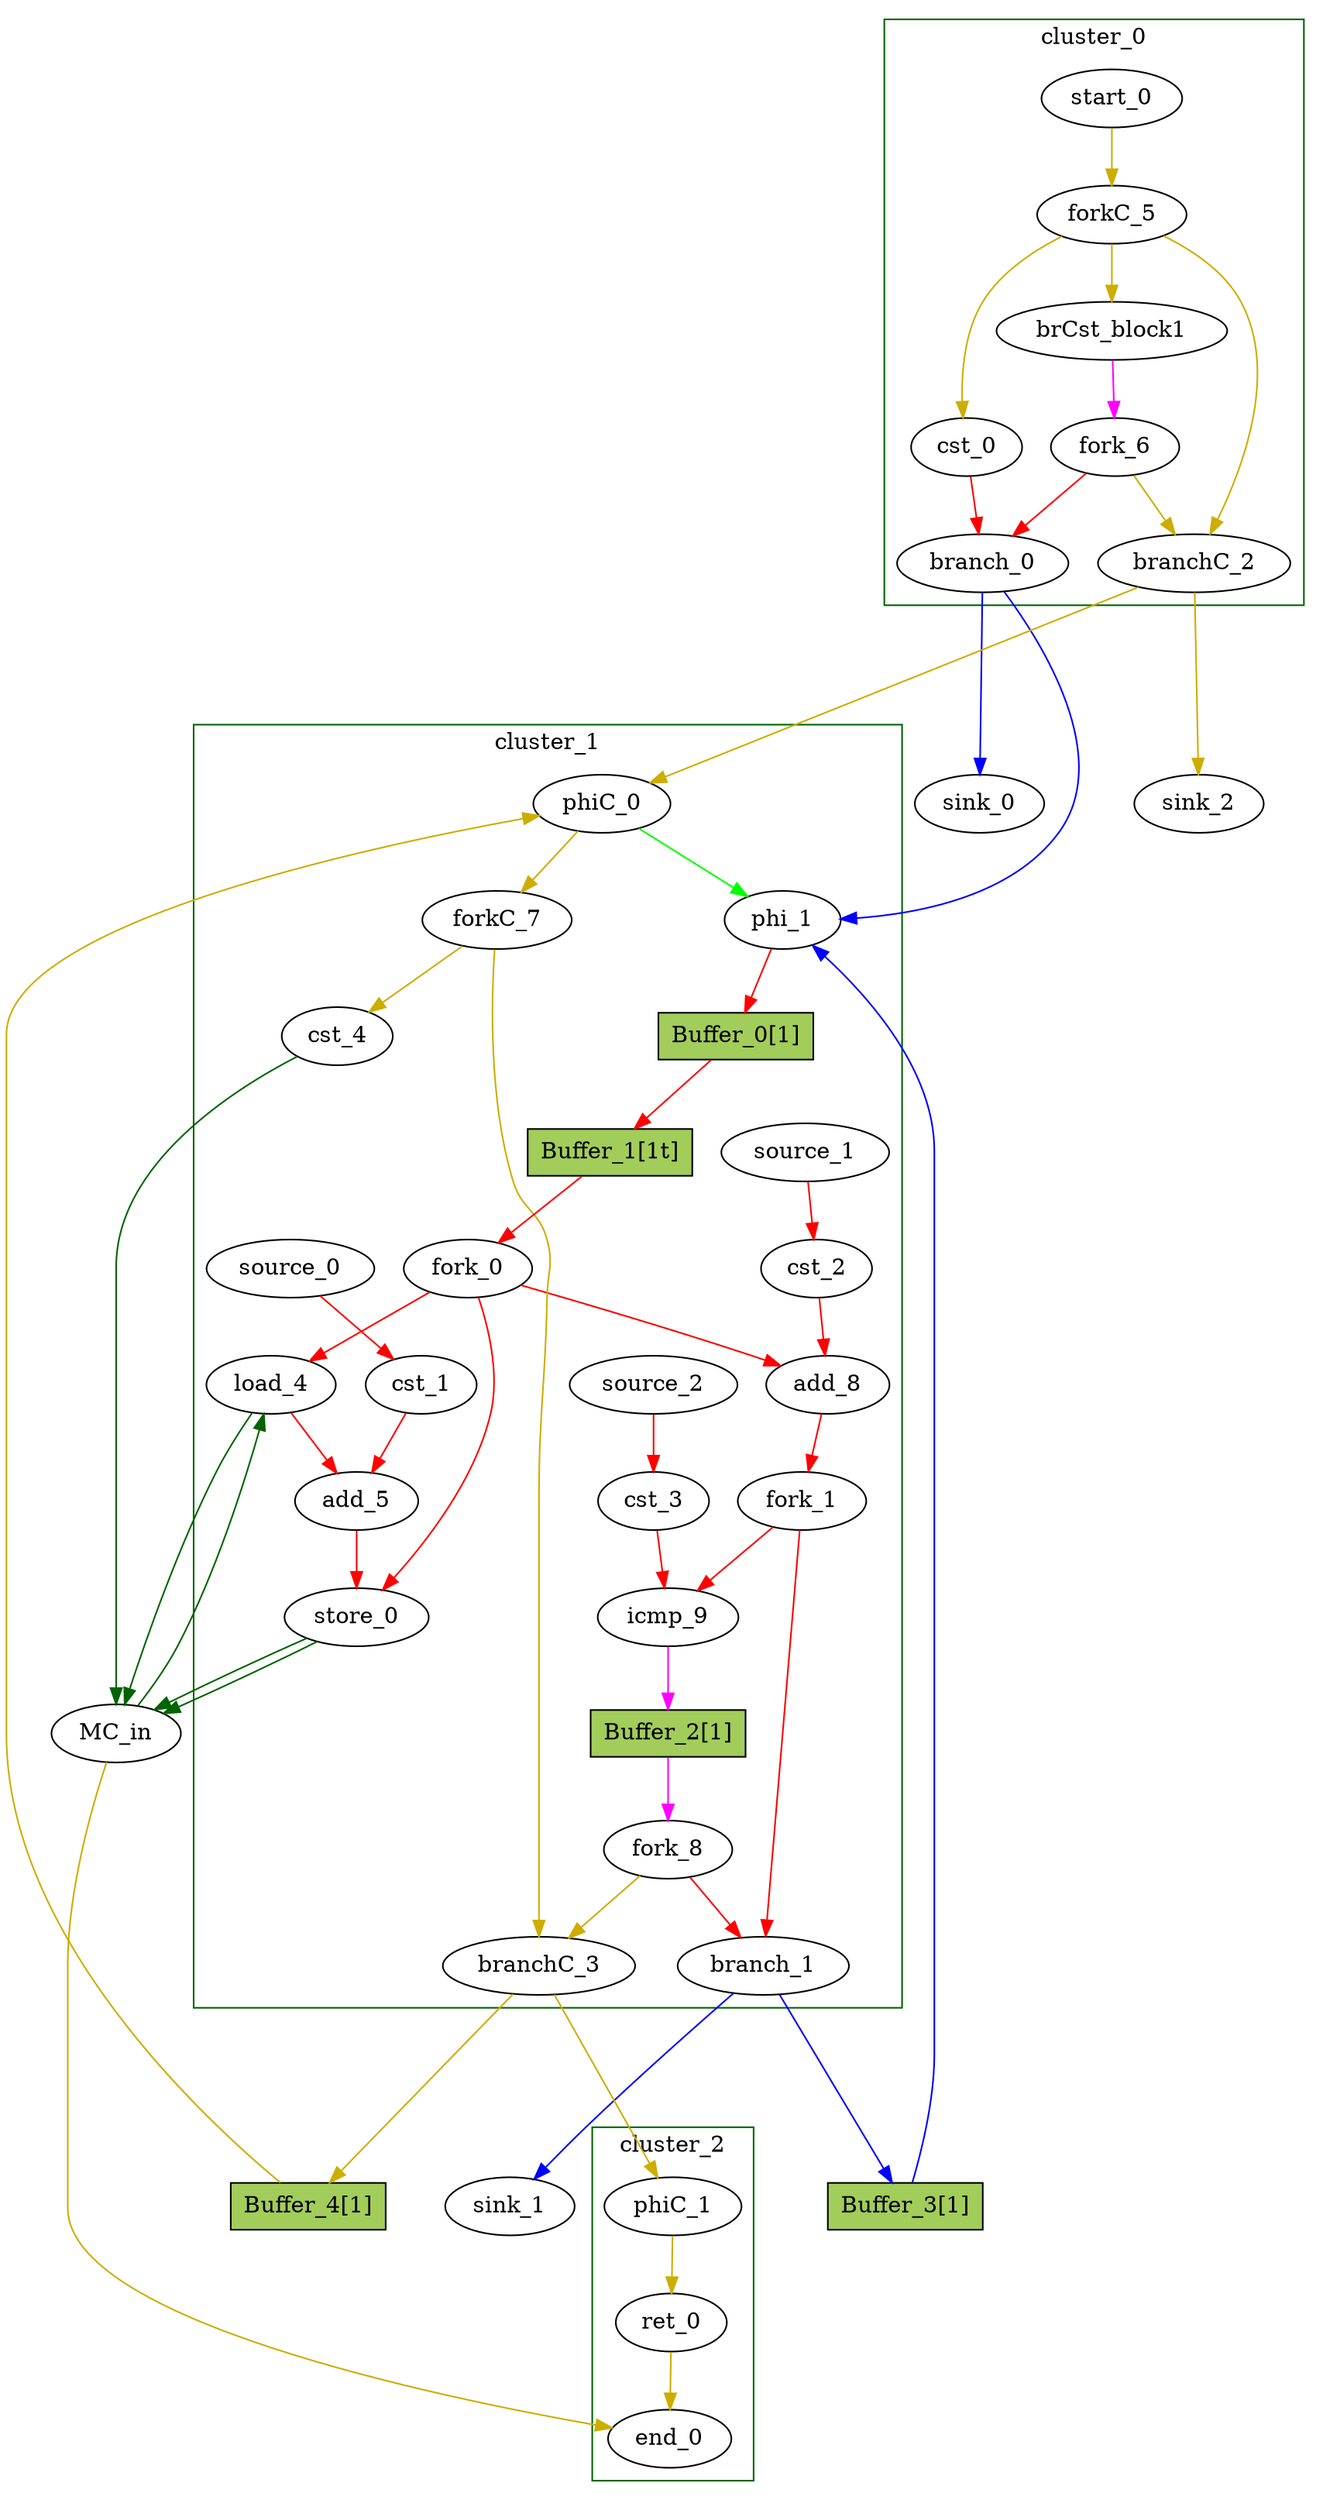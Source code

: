 Digraph G {
	splines=spline;
	subgraph cluster_cluster_1 {
	color = "darkgreen";
label = "cluster_1";
		"phi_1" [type="Mux", in="in1?:1 in2:10 in3:10 ", out="out1:10", bbID=2, delay=1.397];
		"load_4" [type="Operator", in="in1:32 in2:10 ", out="out1:32 out2:10 ", bbID=2, II=1, delay=1.412, latency=2, op="mc_load_op", portId=0];
		"cst_1" [type="Constant", in="in1:32", out="out1:32", bbID=2, value="0xFFFFFFFF"];
		"add_5" [type="Operator", in="in1:32 in2:32 ", out="out1:32 ", bbID=2, II=1, delay=2.287, latency=0, op="add_op"];
		"store_0" [type="Operator", in="in1:32 in2:10 ", out="out1:32 out2:10 ", bbID=2, II=1, delay=0.672, latency=0, op="mc_store_op", portId=0];
		"cst_2" [type="Constant", in="in1:1", out="out1:1", bbID=2, value="0x00000001"];
		"add_8" [type="Operator", in="in1:10 in2:10 ", out="out1:10 ", bbID=2, II=1, delay=2.287, latency=0, op="add_op"];
		"cst_3" [type="Constant", in="in1:10", out="out1:10", bbID=2, value="0x000003E9"];
		"icmp_9" [type="Operator", in="in1:10 in2:10 ", out="out1:1 ", bbID=2, II=1, delay=1.907, latency=0, op="icmp_ult_op"];
		"fork_0" [type="Fork", in="in1:10", out="out1:10 out2:10 out3:10 ", bbID=2];
		"fork_1" [type="Fork", in="in1:10", out="out1:10 out2:10 ", bbID=2];
		"branch_1" [type="Branch", in="in1:10 in2?:1", out="out1+:10 out2-:10", bbID=2];
		"cst_4" [type="Constant", in="in1:1", out="out1:1", bbID=2, value="0x00000001"];
		"phiC_0" [type="CntrlMerge", in="in1:0 in2:0 ", out="out1:0 out2?:1", bbID=2, delay=0.0];
		"forkC_7" [type="Fork", in="in1:0", out="out1:0 out2:0 ", bbID=2];
		"branchC_3" [type="Branch", in="in1:0 in2?:1", out="out1+:0 out2-:0", bbID=2];
		"fork_8" [type="Fork", in="in1:1", out="out1:1 out2:1 ", bbID=2];
		"source_0" [type="Source", out="out1:32", bbID=2];
		"source_1" [type="Source", out="out1:1", bbID=2];
		"source_2" [type="Source", out="out1:10", bbID=2];
		"Buffer_0" [type="Buffer", in="in1:32", out="out1:32", bbID=3, fillcolor="darkolivegreen3", height=0.4, label="Buffer_0[1]", shape="box", slots=1, style="filled", transparent="false"];
		"Buffer_1" [type="Buffer", in="in1:32", out="out1:32", bbID=3, fillcolor="darkolivegreen3", height=0.4, label="Buffer_1[1t]", shape="box", slots=1, style="filled", transparent="true"];
		"Buffer_2" [type="Buffer", in="in1:32", out="out1:32", bbID=3, fillcolor="darkolivegreen3", height=0.4, label="Buffer_2[1]", shape="box", slots=1, style="filled", transparent="false"];
	}
	subgraph cluster_cluster_2 {
	color = "darkgreen";
label = "cluster_2";
		"ret_0" [type="Operator", in="in1:0 ", out="out1:0 ", bbID=3, II=1, delay=0.0, latency=0, op="ret_op"];
		"end_0" [type="Exit", in="in1:0*e in2:0 ", out="out1:0", bbID=0];
		"phiC_1" [type="Merge", in="in1:0 ", out="out1:0", bbID=3, delay=0.0];
	}
	subgraph cluster_cluster_0 {
	color = "darkgreen";
label = "cluster_0";
		"brCst_block1" [type="Constant", in="in1:1", out="out1:1", bbID=1, value="0x1"];
		"cst_0" [type="Constant", in="in1:1", out="out1:1", bbID=1, value="0x00000000"];
		"branch_0" [type="Branch", in="in1:1 in2?:1", out="out1+:1 out2-:1", bbID=1];
		"start_0" [type="Entry", in="in1:0", out="out1:0", bbID=1, control="true"];
		"forkC_5" [type="Fork", in="in1:0", out="out1:0 out2:0 out3:0 ", bbID=1];
		"branchC_2" [type="Branch", in="in1:0 in2?:1", out="out1+:0 out2-:0", bbID=1];
		"fork_6" [type="Fork", in="in1:1", out="out1:1 out2:1 ", bbID=1];
	}
		"MC_in" [type="MC", in="in1:32*c0 in2:10*l0a in3:10*s0a in4:32*s0d ", out="out1:32*l0d out2:0*e ", bbID=0, bbcount=1, ldcount=1, memory="in", stcount=1];
		"sink_0" [type="Sink", in="in1:1", bbID=0];
		"sink_1" [type="Sink", in="in1:10", bbID=0];
		"sink_2" [type="Sink", in="in1:0", bbID=0];
		"Buffer_3" [type="Buffer", in="in1:32", out="out1:32", bbID=3, fillcolor="darkolivegreen3", height=0.4, label="Buffer_3[1]", shape="box", slots=1, style="filled", transparent="false"];
		"Buffer_4" [type="Buffer", in="in1:32", out="out1:32", bbID=3, fillcolor="darkolivegreen3", height=0.4, label="Buffer_4[1]", shape="box", slots=1, style="filled", transparent="false"];
		"brCst_block1" -> "fork_6" [color = "magenta", from = "out1", to = "in1"];
		"cst_0" -> "branch_0" [color = "red", from = "out1", to = "in1"];
		"phi_1" -> "Buffer_0" [color = "red", from = "out1", to = "in1"];
		"load_4" -> "add_5" [color = "red", from = "out1", to = "in1"];
		"load_4" -> "MC_in" [color = "darkgreen", mem_address = "true", from = "out2", to = "in2"];
		"cst_1" -> "add_5" [color = "red", from = "out1", to = "in2"];
		"add_5" -> "store_0" [color = "red", from = "out1", to = "in1"];
		"store_0" -> "MC_in" [color = "darkgreen", mem_address = "true", from = "out2", to = "in3"];
		"store_0" -> "MC_in" [color = "darkgreen", mem_address = "false", from = "out1", to = "in4"];
		"cst_2" -> "add_8" [color = "red", from = "out1", to = "in2"];
		"add_8" -> "fork_1" [color = "red", from = "out1", to = "in1"];
		"cst_3" -> "icmp_9" [color = "red", from = "out1", to = "in2"];
		"icmp_9" -> "Buffer_2" [color = "magenta", from = "out1", to = "in1"];
		"ret_0" -> "end_0" [color = "gold3", from = "out1", to = "in2"];
		"fork_0" -> "load_4" [color = "red", from = "out2", to = "in2"];
		"fork_0" -> "store_0" [color = "red", from = "out3", to = "in2"];
		"fork_0" -> "add_8" [color = "red", from = "out1", to = "in1"];
		"fork_1" -> "icmp_9" [color = "red", from = "out1", to = "in1"];
		"fork_1" -> "branch_1" [color = "red", from = "out2", to = "in1"];
		"branch_0" -> "phi_1" [color = "blue", from = "out1", to = "in2", minlen = 3];
		"branch_0" -> "sink_0" [color = "blue", from = "out2", to = "in1", minlen = 3];
		"branch_1" -> "sink_1" [color = "blue", from = "out2", to = "in1", minlen = 3];
		"branch_1" -> "Buffer_3" [color = "blue", from = "out1", to = "in1", minlen = 3];
		"MC_in" -> "load_4" [color = "darkgreen", mem_address = "false", from = "out1", to = "in1"];
		"MC_in" -> "end_0" [color = "gold3", from = "out2", to = "in1"];
		"cst_4" -> "MC_in" [color = "darkgreen", from = "out1", to = "in1"];
		"start_0" -> "forkC_5" [color = "gold3", from = "out1", to = "in1"];
		"forkC_5" -> "brCst_block1" [color = "gold3", from = "out3", to = "in1"];
		"forkC_5" -> "cst_0" [color = "gold3", from = "out1", to = "in1"];
		"forkC_5" -> "branchC_2" [color = "gold3", from = "out2", to = "in1"];
		"branchC_2" -> "phiC_0" [color = "gold3", from = "out1", to = "in1", minlen = 3];
		"branchC_2" -> "sink_2" [color = "gold3", from = "out2", to = "in1", minlen = 3];
		"fork_6" -> "branch_0" [color = "red", from = "out1", to = "in2"];
		"fork_6" -> "branchC_2" [color = "gold3", from = "out2", to = "in2"];
		"phiC_0" -> "phi_1" [color = "green", from = "out2", to = "in1"];
		"phiC_0" -> "forkC_7" [color = "gold3", from = "out1", to = "in1"];
		"forkC_7" -> "cst_4" [color = "gold3", from = "out1", to = "in1"];
		"forkC_7" -> "branchC_3" [color = "gold3", from = "out2", to = "in1"];
		"branchC_3" -> "phiC_1" [color = "gold3", from = "out2", to = "in1", minlen = 3];
		"branchC_3" -> "Buffer_4" [color = "gold3", from = "out1", to = "in1", minlen = 3];
		"fork_8" -> "branch_1" [color = "red", from = "out1", to = "in2"];
		"fork_8" -> "branchC_3" [color = "gold3", from = "out2", to = "in2"];
		"phiC_1" -> "ret_0" [color = "gold3", from = "out1", to = "in1"];
		"source_0" -> "cst_1" [color = "red", from = "out1", to = "in1"];
		"source_1" -> "cst_2" [color = "red", from = "out1", to = "in1"];
		"source_2" -> "cst_3" [color = "red", from = "out1", to = "in1"];
		"Buffer_0" -> "Buffer_1" [color = "red", from = "out1", to = "in1"];
		"Buffer_1" -> "fork_0" [color = "red", from = "out1", to = "in1"];
		"Buffer_2" -> "fork_8" [color = "magenta", from = "out1", to = "in1"];
		"Buffer_3" -> "phi_1" [color = "blue", from = "out1", to = "in3", minlen = 3];
		"Buffer_4" -> "phiC_0" [color = "gold3", from = "out1", to = "in2", minlen = 3];
}
